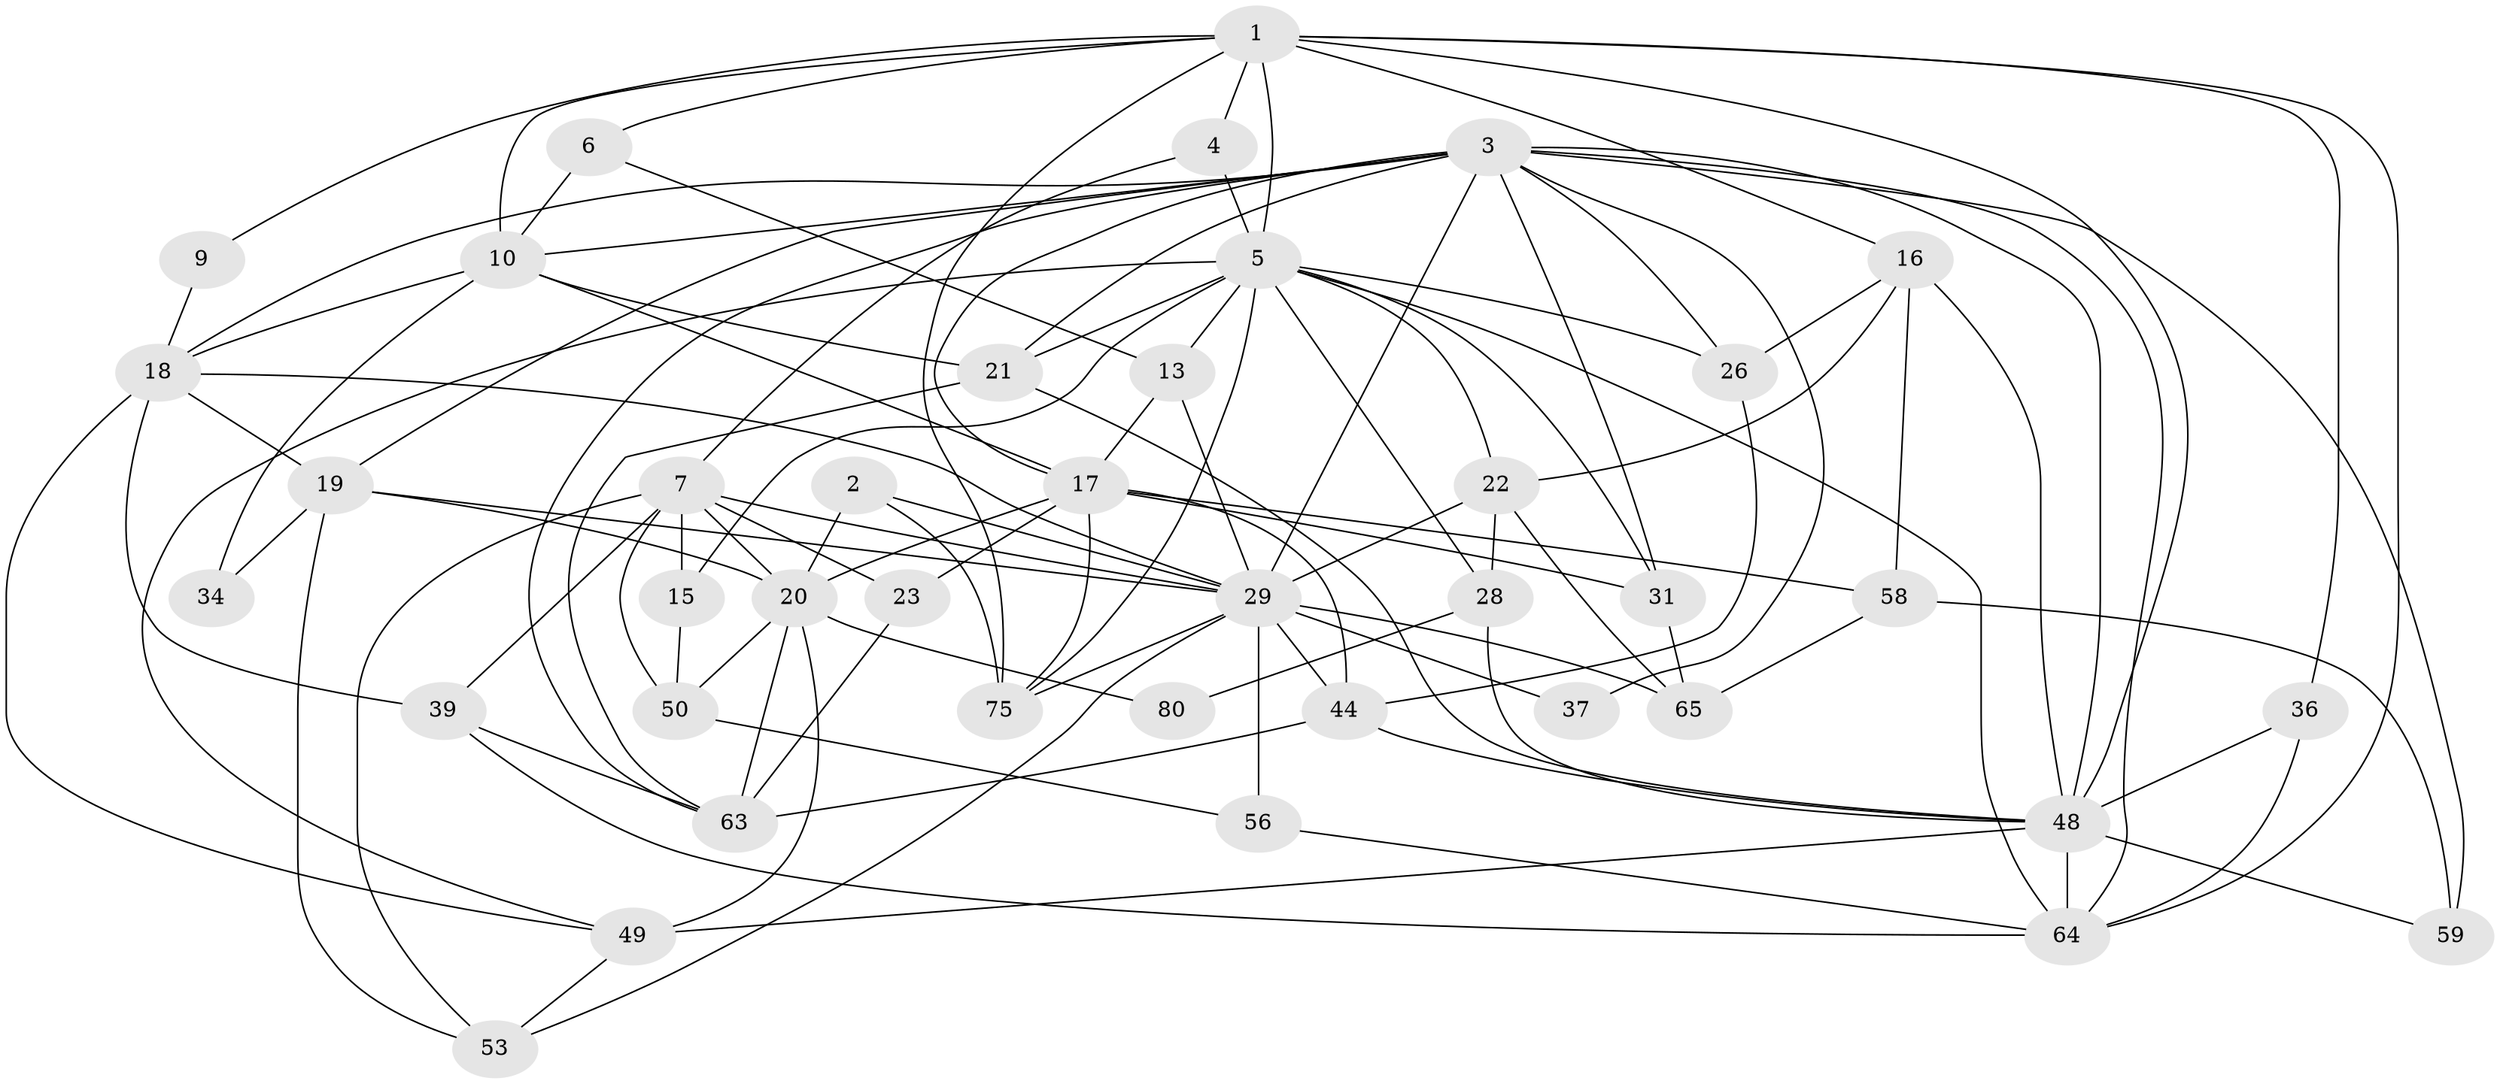 // original degree distribution, {5: 0.2375, 2: 0.1375, 7: 0.0375, 3: 0.225, 4: 0.2875, 6: 0.075}
// Generated by graph-tools (version 1.1) at 2025/15/03/09/25 04:15:13]
// undirected, 40 vertices, 107 edges
graph export_dot {
graph [start="1"]
  node [color=gray90,style=filled];
  1 [super="+8+40+41"];
  2 [super="+69"];
  3 [super="+11+38"];
  4 [super="+14"];
  5 [super="+77+12+66"];
  6;
  7 [super="+25"];
  9;
  10 [super="+30+24"];
  13 [super="+35"];
  15;
  16 [super="+72+55"];
  17 [super="+45+71"];
  18 [super="+76"];
  19 [super="+60+52"];
  20 [super="+54"];
  21 [super="+78"];
  22 [super="+27"];
  23;
  26 [super="+33+43"];
  28;
  29 [super="+42+46+32"];
  31;
  34;
  36;
  37;
  39;
  44 [super="+73"];
  48 [super="+68+62"];
  49;
  50;
  53;
  56;
  58;
  59;
  63 [super="+70"];
  64;
  65;
  75;
  80;
  1 -- 48;
  1 -- 16 [weight=2];
  1 -- 64;
  1 -- 4 [weight=2];
  1 -- 75;
  1 -- 36;
  1 -- 9;
  1 -- 6;
  1 -- 10;
  1 -- 5;
  2 -- 75;
  2 -- 20;
  2 -- 29;
  3 -- 26 [weight=2];
  3 -- 18;
  3 -- 64;
  3 -- 48;
  3 -- 19;
  3 -- 37;
  3 -- 31;
  3 -- 17;
  3 -- 21;
  3 -- 10;
  3 -- 59;
  3 -- 63;
  3 -- 29;
  4 -- 5;
  4 -- 7;
  5 -- 64;
  5 -- 49;
  5 -- 13 [weight=2];
  5 -- 75;
  5 -- 15;
  5 -- 21;
  5 -- 22;
  5 -- 26;
  5 -- 28;
  5 -- 31;
  6 -- 13;
  6 -- 10;
  7 -- 29 [weight=2];
  7 -- 15;
  7 -- 20;
  7 -- 39;
  7 -- 50;
  7 -- 53;
  7 -- 23;
  9 -- 18;
  10 -- 18;
  10 -- 21;
  10 -- 17;
  10 -- 34;
  13 -- 17;
  13 -- 29;
  15 -- 50;
  16 -- 58;
  16 -- 48;
  16 -- 26 [weight=2];
  16 -- 22;
  17 -- 75;
  17 -- 44;
  17 -- 31;
  17 -- 23;
  17 -- 58;
  17 -- 20;
  18 -- 39;
  18 -- 49;
  18 -- 29;
  18 -- 19;
  19 -- 34;
  19 -- 20;
  19 -- 29;
  19 -- 53;
  20 -- 63 [weight=2];
  20 -- 80;
  20 -- 49 [weight=2];
  20 -- 50;
  21 -- 48;
  21 -- 63;
  22 -- 28;
  22 -- 65;
  22 -- 29;
  23 -- 63;
  26 -- 44;
  28 -- 80;
  28 -- 48;
  29 -- 44 [weight=2];
  29 -- 56;
  29 -- 65;
  29 -- 37;
  29 -- 75;
  29 -- 53;
  31 -- 65;
  36 -- 64;
  36 -- 48;
  39 -- 64;
  39 -- 63;
  44 -- 48;
  44 -- 63;
  48 -- 64;
  48 -- 49;
  48 -- 59;
  49 -- 53;
  50 -- 56;
  56 -- 64;
  58 -- 65;
  58 -- 59;
}
